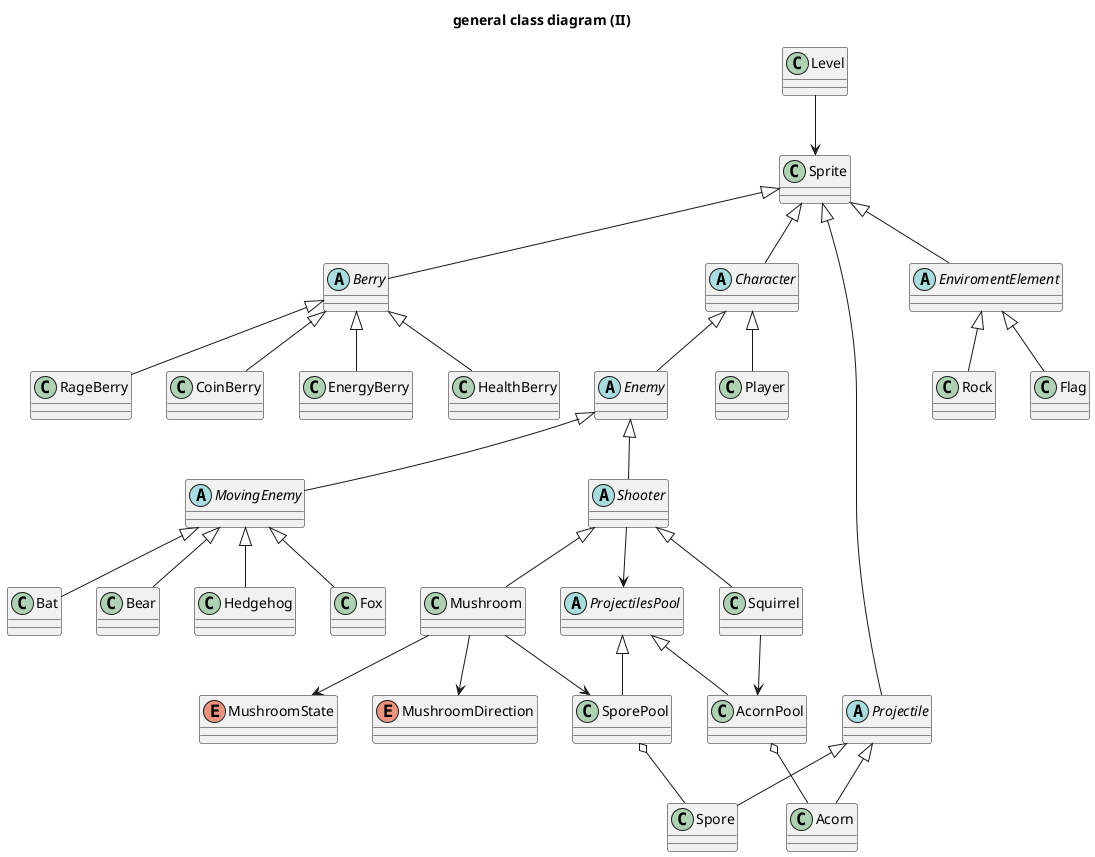 @startuml Class Diagram Sprite

title general class diagram (II)

class Level {

}

class Sprite {
    
}

abstract class Berry {

}

class CoinBerry {
    
}

class EnergyBerry {
    
}

class HealthBerry {
    
}

class RageBerry {
    
}

abstract class Projectile {

}

class Spore {
    
}

class Acorn{
    
}

abstract class ProjectilesPool {

}

class AcornPool {
    
}

class SporePool {
    
}

abstract class Character {

}

class Player {
    
}

abstract class Enemy {

}

abstract class MovingEnemy {

}

class Hedgehog {
    
}

class Fox {
    
}

class Bat {
    
}

class Bear {
    
}

abstract class Shooter {

}

class Squirrel {
    
}

class Mushroom {
    
}

enum MushroomDirection {
    
}

enum MushroomState {
    
}

abstract class EnviromentElement {

}

class Flag {

}

class Rock {

}

Level --> Sprite

Sprite <|-d- Berry
Sprite <|-d- Character
Sprite <|-d- Projectile
Sprite <|-d- EnviromentElement

Berry <|-d- CoinBerry
Berry <|-d- EnergyBerry
Berry <|-d- HealthBerry
Berry <|-d- RageBerry


ProjectilesPool <|-d- SporePool
ProjectilesPool <|-d- AcornPool


Projectile <|-d- Spore
Projectile <|-d- Acorn

SporePool o-- Spore
AcornPool o-- Acorn

Character <|-d- Player
Character <|-d- Enemy

Enemy <|-d- MovingEnemy
Enemy <|-d- Shooter

MovingEnemy <|-d- Hedgehog
MovingEnemy <|-d- Fox
MovingEnemy <|-d- Bat
MovingEnemy <|-d- Bear

Shooter <|-d- Squirrel
Shooter <|-d- Mushroom
Shooter --> ProjectilesPool
Squirrel --> AcornPool
Mushroom --> MushroomDirection
Mushroom --> MushroomState
Mushroom --> SporePool

EnviromentElement <|-d- Flag
EnviromentElement <|-d- Rock

@enduml